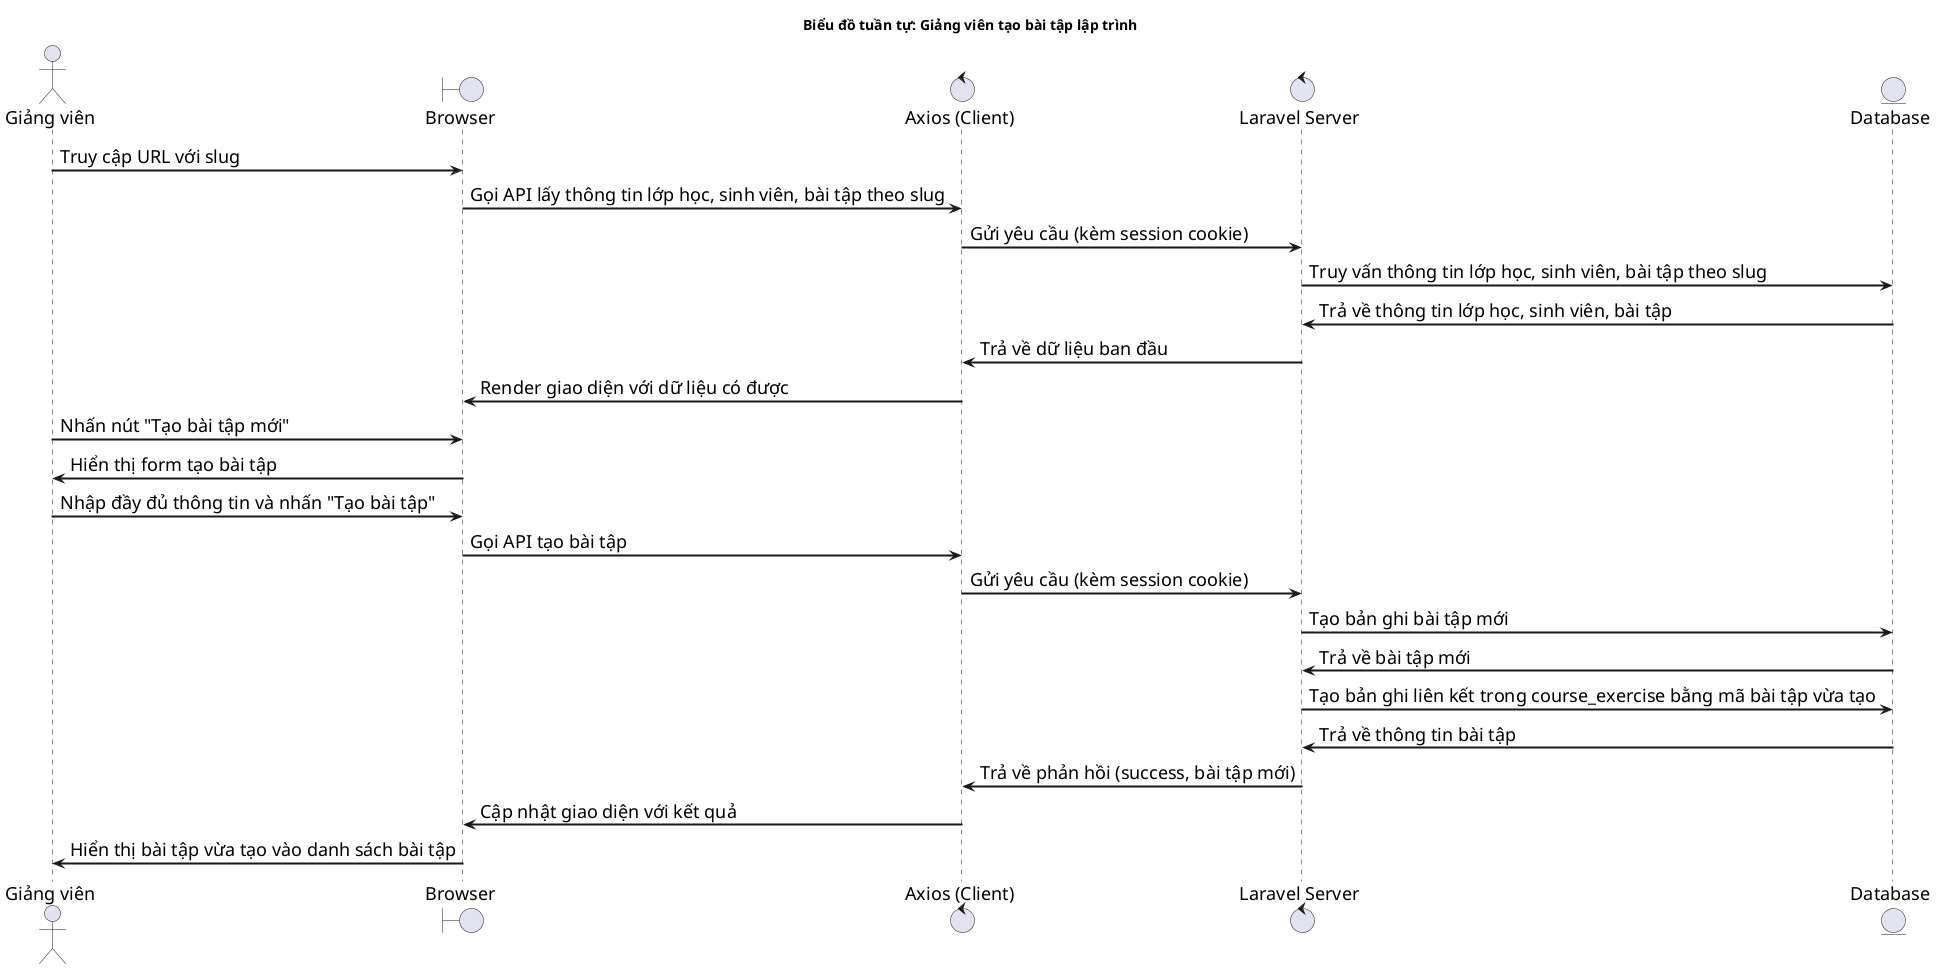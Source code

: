 @startuml

' Tùy chỉnh giao diện
skinparam defaultFontSize 18
skinparam classBorderThickness 2
skinparam arrowThickness 2
skinparam classFontSize 18
skinparam noteFontSize 16

' Thành phần
actor "Giảng viên" as Lecturer
boundary "Browser" as Browser
control "Axios (Client)" as Axios
control "Laravel Server" as Laravel
entity "Database" as Database

' Luồng tuần tự
' Bước 1: Giảng viên gọi URL kèm slug
Lecturer -> Browser: Truy cập URL với slug
Browser -> Axios: Gọi API lấy thông tin lớp học, sinh viên, bài tập theo slug
Axios -> Laravel: Gửi yêu cầu (kèm session cookie)

' Bước 2: Backend lấy dữ liệu ban đầu của CourseClass
Laravel -> Database: Truy vấn thông tin lớp học, sinh viên, bài tập theo slug
Database -> Laravel: Trả về thông tin lớp học, sinh viên, bài tập
Laravel -> Axios: Trả về dữ liệu ban đầu
Axios -> Browser: Render giao diện với dữ liệu có được
Lecturer -> Browser: Nhấn nút "Tạo bài tập mới"
Browser -> Lecturer: Hiển thị form tạo bài tập

' Bước 3: Giảng viên nhập và gửi yêu cầu tạo bài tập
Lecturer -> Browser: Nhập đầy đủ thông tin và nhấn "Tạo bài tập"
Browser -> Axios: Gọi API tạo bài tập
Axios -> Laravel: Gửi yêu cầu (kèm session cookie)

' Bước 4: Backend xử lý
Laravel -> Database: Tạo bản ghi bài tập mới
Database -> Laravel: Trả về bài tập mới
Laravel -> Database: Tạo bản ghi liên kết trong course_exercise bằng mã bài tập vừa tạo
Database -> Laravel: Trả về thông tin bài tập
' Bước 5: Trả kết quả về giao diện
Laravel -> Axios: Trả về phản hồi (success, bài tập mới)
Axios -> Browser: Cập nhật giao diện với kết quả
Browser -> Lecturer: Hiển thị bài tập vừa tạo vào danh sách bài tập

' Tiêu đề
title Biểu đồ tuần tự: Giảng viên tạo bài tập lập trình

@enduml